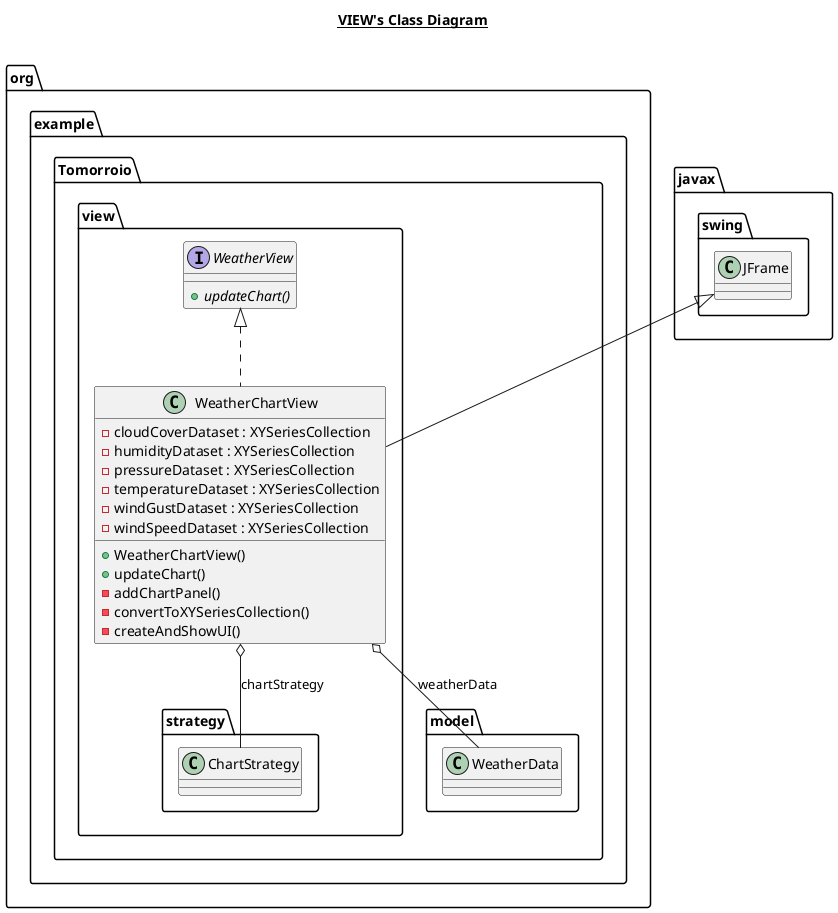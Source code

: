 @startuml

title __VIEW's Class Diagram__\n

  namespace org.example.Tomorroio {
    namespace view {
      class org.example.Tomorroio.view.WeatherChartView {
          - cloudCoverDataset : XYSeriesCollection
          - humidityDataset : XYSeriesCollection
          - pressureDataset : XYSeriesCollection
          - temperatureDataset : XYSeriesCollection
          - windGustDataset : XYSeriesCollection
          - windSpeedDataset : XYSeriesCollection
          + WeatherChartView()
          + updateChart()
          - addChartPanel()
          - convertToXYSeriesCollection()
          - createAndShowUI()
      }
    }
  }
  

  namespace org.example.Tomorroio {
    namespace view {
      interface org.example.Tomorroio.view.WeatherView {
          {abstract} + updateChart()
      }
    }
  }
  

  org.example.Tomorroio.view.WeatherChartView .up.|> org.example.Tomorroio.view.WeatherView
  org.example.Tomorroio.view.WeatherChartView -up-|> javax.swing.JFrame
  org.example.Tomorroio.view.WeatherChartView o-- org.example.Tomorroio.view.strategy.ChartStrategy : chartStrategy
  org.example.Tomorroio.view.WeatherChartView o-- org.example.Tomorroio.model.WeatherData : weatherData


@enduml
